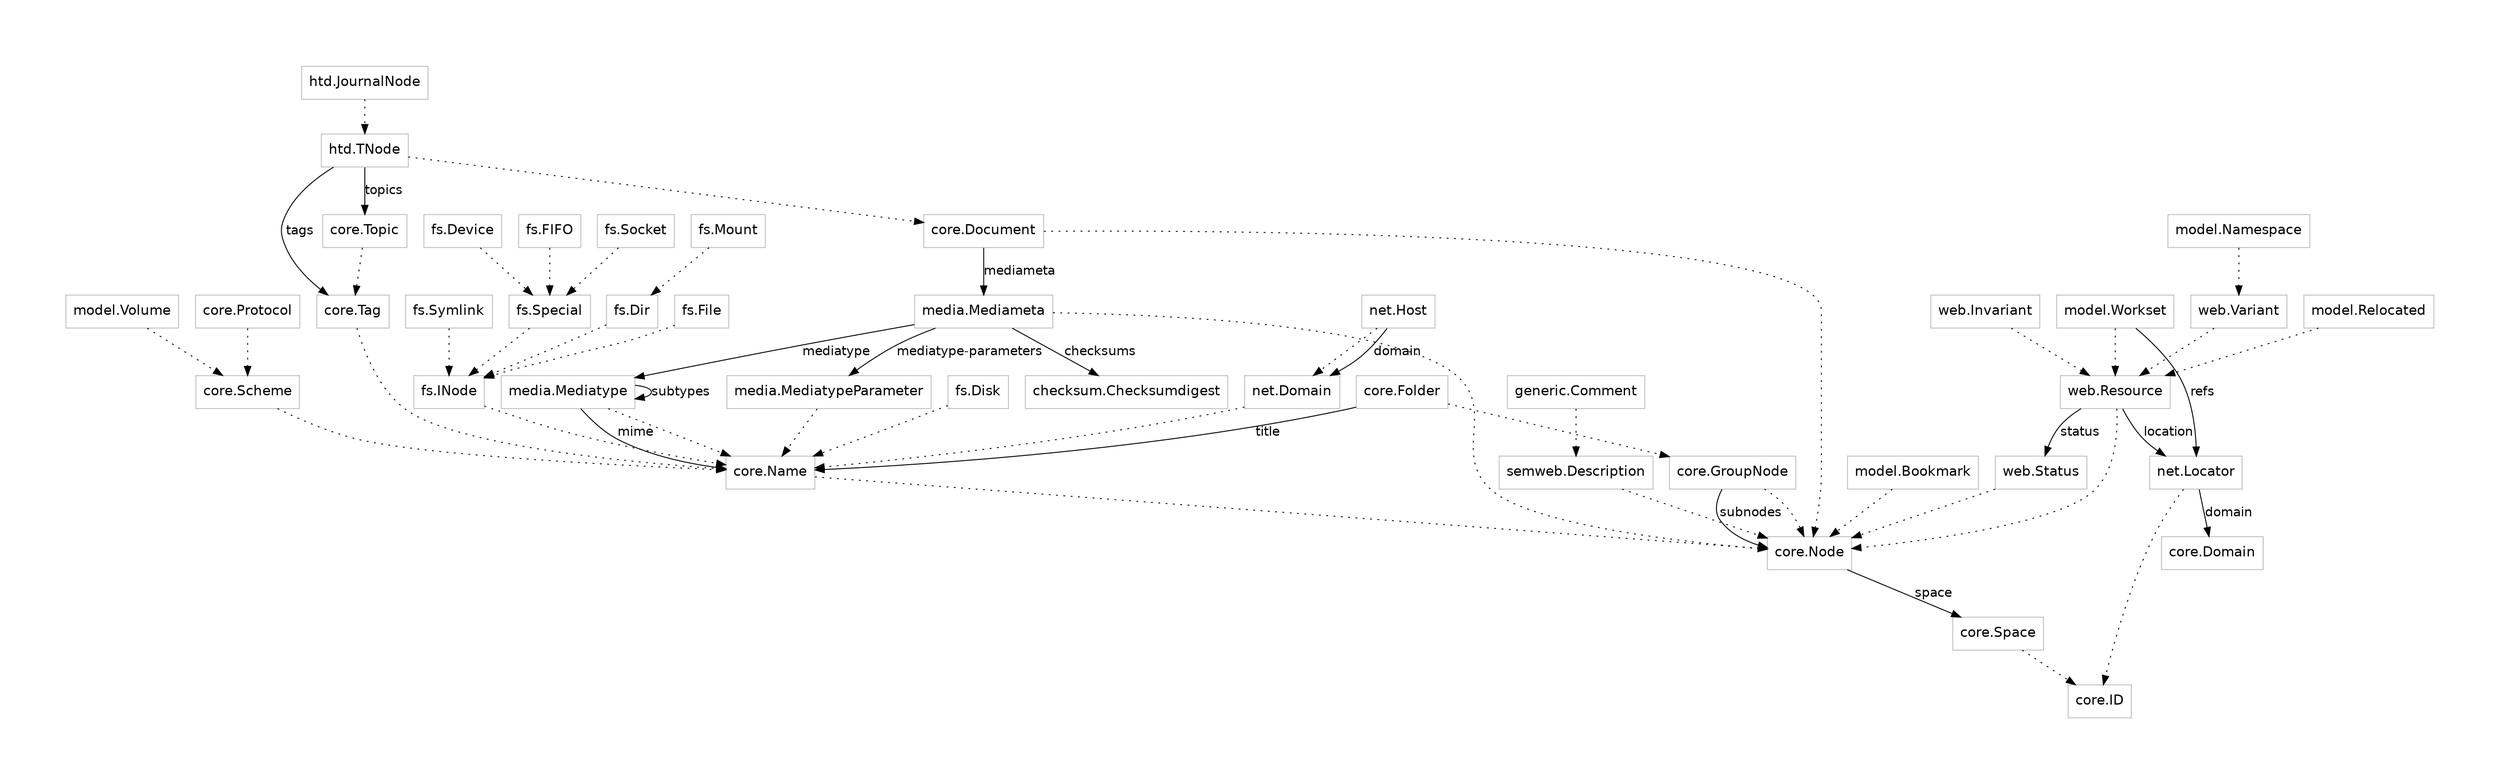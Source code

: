 digraph "doc_taxus_classes_en_dot" {
	graph [
		fontsize = "14"
		fontname = "Times-Roman"
		fontcolor = "black"
    pad = 1
	]
	node [
		fontsize = "15"
		fontname = "Bitstream Vera Sans"
		shape = "record"
		style = "solid"
		color = "grey"
	]
	edge [
		fontsize = "14"
		fontname = "Bitstream Vera Sans"
		style = "dotted"
		weight = "4"
	]

	"core.Node" ; //-> SQLBase ;
	"core.ID" ; //-> SQLBase ;

  "core.GroupNode" -> "core.Node" ;
  "core.Folder" -> "core.GroupNode" ;
  "core.Space" -> "core.ID" ;

  "core.Name" -> "core.Node" ;
  "core.Scheme" -> "core.Name" ;
  "core.Protocol" -> "core.Scheme" ;

  "core.Tag" -> "core.Name" ;
  "core.Topic" -> "core.Tag" ;
  "core.Document" -> "core.Node" ;

//	"checksum.ChecksumDigest" ; //-> SQLBase ;
//  "checksum.SHA1Digest" -> "checksum.ChecksumDigest" ;
//  "checksum.MD5Digest" -> "checksum.ChecksumDigest" ;

  "fs.INode" -> "core.Name" ;

  "fs.Special" -> "fs.INode" ;
  "fs.Device" -> "fs.Special" ;
  "fs.FIFO" -> "fs.Special" ;
  "fs.Socket" -> "fs.Special" ;

  "fs.Dir" -> "fs.INode" ;
  "fs.File" -> "fs.INode" ;
  "fs.Symlink" -> "fs.INode" ;

  "fs.Mount" -> "fs.Dir" ;

  "fs.Disk" -> "core.Name" ;


//  "web.CachedContent" -> "fs.INode" ;
  "web.Status" -> "core.Node" ;
  "web.Resource" -> "core.Node" ;
  "web.Invariant" -> "web.Resource" ;
  "web.Variant" -> "web.Resource" ;

  "semweb.Description" -> "core.Node" ;
  "generic.Comment" -> "semweb.Description" ;

  "net.Domain" -> "core.Name" ;
  "net.Host" -> "net.Domain" ;
  "net.Locator" -> "core.ID" ;

  "model.Namespace" -> "web.Variant" ;
  "model.Relocated" -> "web.Resource" ;
  "model.Volume" -> "core.Scheme" ;
  "model.Bookmark" -> "core.Node" ;
  "model.Workset" -> "web.Resource" ;
//	"model.Token" ; //-> SQLBase ;

  "media.Mediatype" -> "core.Name" [] ;
  "media.MediatypeParameter" -> "core.Name" [] ;
  //"media.Genre" -> "core.Name" [] ;
  "media.Mediameta" -> "core.Node" [] ;

  "htd.TNode" -> "core.Document" ;
  "htd.JournalNode" -> "htd.TNode" ;


  edge [ style="normal" ] ;

  "core.Node" -> "core.Space" [ label="space" ];
  "core.GroupNode" -> "core.Node" [ label="subnodes" ];
  "core.Folder" -> "core.Name" [ label=title ] ;
  "core.Document" -> "media.Mediameta" [ label=mediameta ] ;

 // "fs.INode" -> "net.Host" [ label="host" ];
  "net.Host" -> "net.Domain" [ label="domain" ];
//  "fs.INode" -> "net.Locator" [ label="locators" ];

  "htd.TNode" -> "core.Tag" [ label="tags" ];
  "htd.TNode" -> "core.Topic" [ label="topics" ];

  "media.Mediatype" -> "core.Name" [ label=mime ] ;
  "media.Mediatype" -> "media.Mediatype" [ label=subtypes ] ;

  "media.Mediameta" -> "checksum.Checksumdigest" [ label=checksums ] ;
  "media.Mediameta" -> "media.Mediatype" [ label=mediatype ] ;
  "media.Mediameta" -> "media.MediatypeParameter" [ label="mediatype-parameters" ] ;
  //"media.Mediameta" -> "media.Genre" [ label=genres ] ;

  "model.Workset" -> "net.Locator" [ label=refs ] ;
//  "model.Token" -> "net.Locator" [ label=refs ] ;

//  "net.Locator" -> "checksum.Checksumdigest" [ label=ref_md5 ] ;
//  "net.Locator" -> "checksum.Checksumdigest" [ label=checksums ] ;
  "net.Locator" -> "core.Domain" [ label=domain ] ;

  "web.Resource" -> "web.Status" [ label=status ] ;
  "web.Resource" -> "net.Locator" [ label=location ] ;
//  "web.Invariant" -> "web.CachedContent" [ label=content ] ;
}

